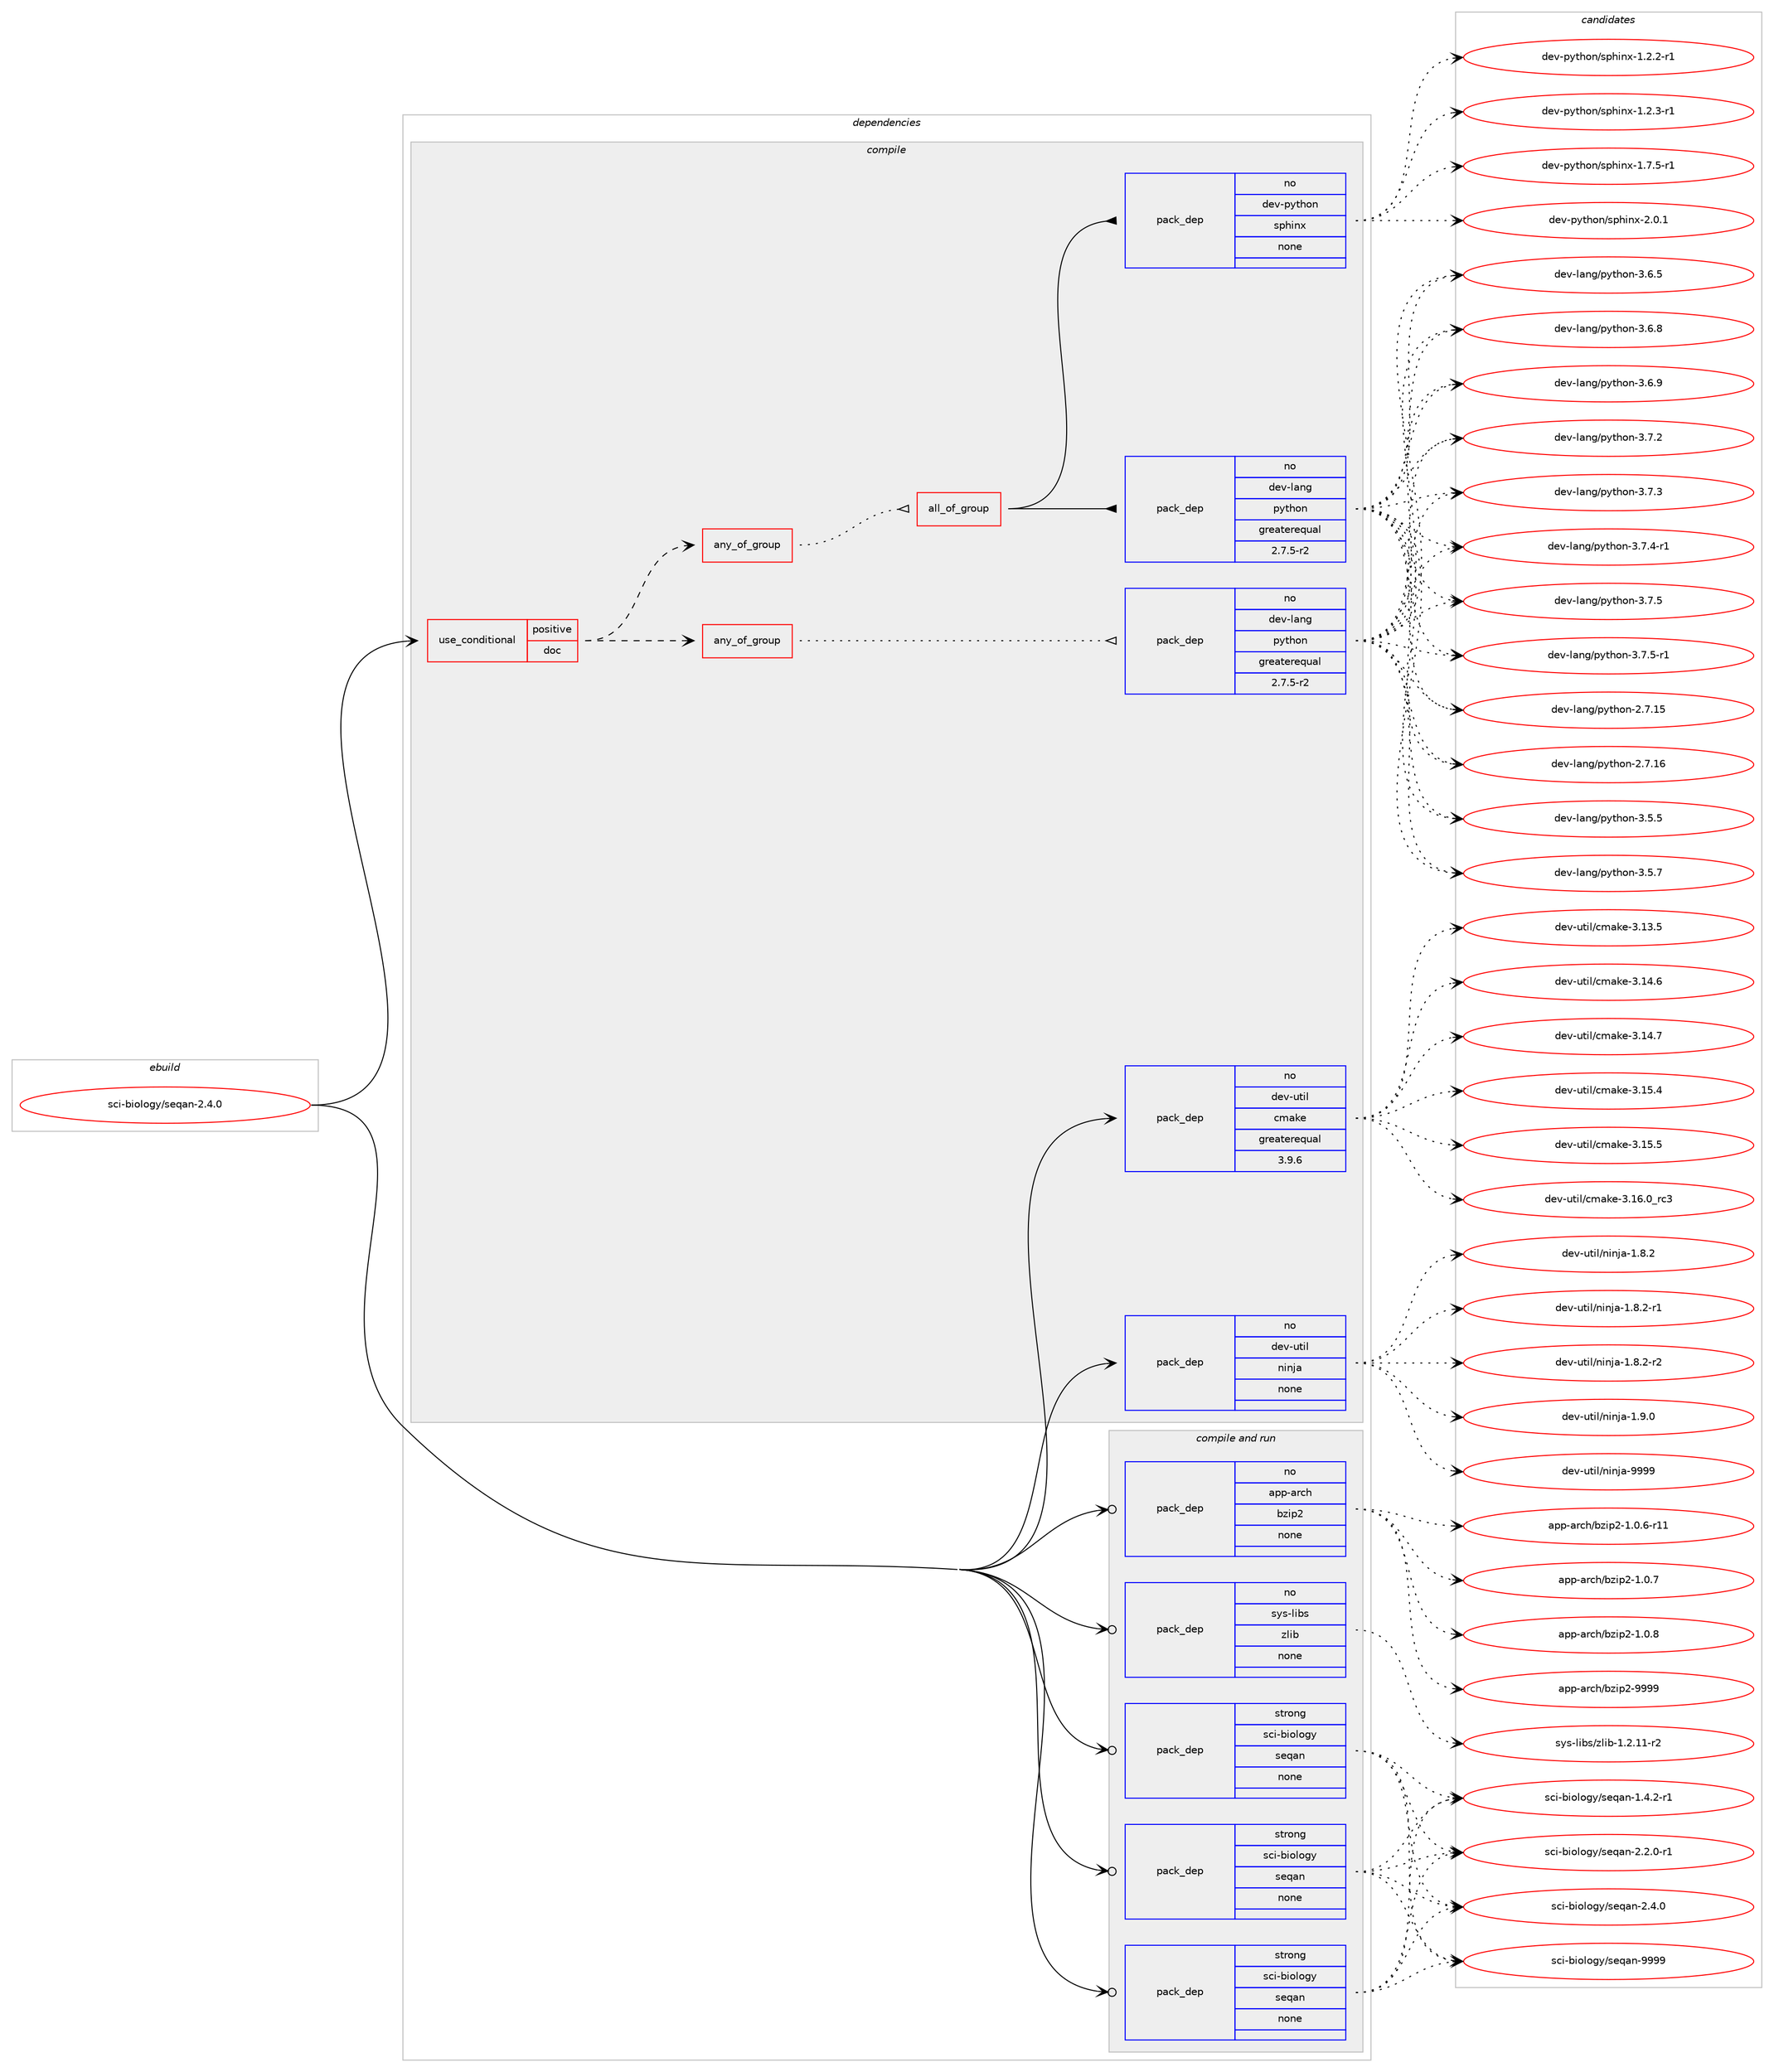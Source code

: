 digraph prolog {

# *************
# Graph options
# *************

newrank=true;
concentrate=true;
compound=true;
graph [rankdir=LR,fontname=Helvetica,fontsize=10,ranksep=1.5];#, ranksep=2.5, nodesep=0.2];
edge  [arrowhead=vee];
node  [fontname=Helvetica,fontsize=10];

# **********
# The ebuild
# **********

subgraph cluster_leftcol {
color=gray;
rank=same;
label=<<i>ebuild</i>>;
id [label="sci-biology/seqan-2.4.0", color=red, width=4, href="../sci-biology/seqan-2.4.0.svg"];
}

# ****************
# The dependencies
# ****************

subgraph cluster_midcol {
color=gray;
label=<<i>dependencies</i>>;
subgraph cluster_compile {
fillcolor="#eeeeee";
style=filled;
label=<<i>compile</i>>;
subgraph cond206813 {
dependency850752 [label=<<TABLE BORDER="0" CELLBORDER="1" CELLSPACING="0" CELLPADDING="4"><TR><TD ROWSPAN="3" CELLPADDING="10">use_conditional</TD></TR><TR><TD>positive</TD></TR><TR><TD>doc</TD></TR></TABLE>>, shape=none, color=red];
subgraph any14503 {
dependency850753 [label=<<TABLE BORDER="0" CELLBORDER="1" CELLSPACING="0" CELLPADDING="4"><TR><TD CELLPADDING="10">any_of_group</TD></TR></TABLE>>, shape=none, color=red];subgraph all509 {
dependency850754 [label=<<TABLE BORDER="0" CELLBORDER="1" CELLSPACING="0" CELLPADDING="4"><TR><TD CELLPADDING="10">all_of_group</TD></TR></TABLE>>, shape=none, color=red];subgraph pack628930 {
dependency850755 [label=<<TABLE BORDER="0" CELLBORDER="1" CELLSPACING="0" CELLPADDING="4" WIDTH="220"><TR><TD ROWSPAN="6" CELLPADDING="30">pack_dep</TD></TR><TR><TD WIDTH="110">no</TD></TR><TR><TD>dev-lang</TD></TR><TR><TD>python</TD></TR><TR><TD>greaterequal</TD></TR><TR><TD>2.7.5-r2</TD></TR></TABLE>>, shape=none, color=blue];
}
dependency850754:e -> dependency850755:w [weight=20,style="solid",arrowhead="inv"];
subgraph pack628931 {
dependency850756 [label=<<TABLE BORDER="0" CELLBORDER="1" CELLSPACING="0" CELLPADDING="4" WIDTH="220"><TR><TD ROWSPAN="6" CELLPADDING="30">pack_dep</TD></TR><TR><TD WIDTH="110">no</TD></TR><TR><TD>dev-python</TD></TR><TR><TD>sphinx</TD></TR><TR><TD>none</TD></TR><TR><TD></TD></TR></TABLE>>, shape=none, color=blue];
}
dependency850754:e -> dependency850756:w [weight=20,style="solid",arrowhead="inv"];
}
dependency850753:e -> dependency850754:w [weight=20,style="dotted",arrowhead="oinv"];
}
dependency850752:e -> dependency850753:w [weight=20,style="dashed",arrowhead="vee"];
subgraph any14504 {
dependency850757 [label=<<TABLE BORDER="0" CELLBORDER="1" CELLSPACING="0" CELLPADDING="4"><TR><TD CELLPADDING="10">any_of_group</TD></TR></TABLE>>, shape=none, color=red];subgraph pack628932 {
dependency850758 [label=<<TABLE BORDER="0" CELLBORDER="1" CELLSPACING="0" CELLPADDING="4" WIDTH="220"><TR><TD ROWSPAN="6" CELLPADDING="30">pack_dep</TD></TR><TR><TD WIDTH="110">no</TD></TR><TR><TD>dev-lang</TD></TR><TR><TD>python</TD></TR><TR><TD>greaterequal</TD></TR><TR><TD>2.7.5-r2</TD></TR></TABLE>>, shape=none, color=blue];
}
dependency850757:e -> dependency850758:w [weight=20,style="dotted",arrowhead="oinv"];
}
dependency850752:e -> dependency850757:w [weight=20,style="dashed",arrowhead="vee"];
}
id:e -> dependency850752:w [weight=20,style="solid",arrowhead="vee"];
subgraph pack628933 {
dependency850759 [label=<<TABLE BORDER="0" CELLBORDER="1" CELLSPACING="0" CELLPADDING="4" WIDTH="220"><TR><TD ROWSPAN="6" CELLPADDING="30">pack_dep</TD></TR><TR><TD WIDTH="110">no</TD></TR><TR><TD>dev-util</TD></TR><TR><TD>cmake</TD></TR><TR><TD>greaterequal</TD></TR><TR><TD>3.9.6</TD></TR></TABLE>>, shape=none, color=blue];
}
id:e -> dependency850759:w [weight=20,style="solid",arrowhead="vee"];
subgraph pack628934 {
dependency850760 [label=<<TABLE BORDER="0" CELLBORDER="1" CELLSPACING="0" CELLPADDING="4" WIDTH="220"><TR><TD ROWSPAN="6" CELLPADDING="30">pack_dep</TD></TR><TR><TD WIDTH="110">no</TD></TR><TR><TD>dev-util</TD></TR><TR><TD>ninja</TD></TR><TR><TD>none</TD></TR><TR><TD></TD></TR></TABLE>>, shape=none, color=blue];
}
id:e -> dependency850760:w [weight=20,style="solid",arrowhead="vee"];
}
subgraph cluster_compileandrun {
fillcolor="#eeeeee";
style=filled;
label=<<i>compile and run</i>>;
subgraph pack628935 {
dependency850761 [label=<<TABLE BORDER="0" CELLBORDER="1" CELLSPACING="0" CELLPADDING="4" WIDTH="220"><TR><TD ROWSPAN="6" CELLPADDING="30">pack_dep</TD></TR><TR><TD WIDTH="110">no</TD></TR><TR><TD>app-arch</TD></TR><TR><TD>bzip2</TD></TR><TR><TD>none</TD></TR><TR><TD></TD></TR></TABLE>>, shape=none, color=blue];
}
id:e -> dependency850761:w [weight=20,style="solid",arrowhead="odotvee"];
subgraph pack628936 {
dependency850762 [label=<<TABLE BORDER="0" CELLBORDER="1" CELLSPACING="0" CELLPADDING="4" WIDTH="220"><TR><TD ROWSPAN="6" CELLPADDING="30">pack_dep</TD></TR><TR><TD WIDTH="110">no</TD></TR><TR><TD>sys-libs</TD></TR><TR><TD>zlib</TD></TR><TR><TD>none</TD></TR><TR><TD></TD></TR></TABLE>>, shape=none, color=blue];
}
id:e -> dependency850762:w [weight=20,style="solid",arrowhead="odotvee"];
subgraph pack628937 {
dependency850763 [label=<<TABLE BORDER="0" CELLBORDER="1" CELLSPACING="0" CELLPADDING="4" WIDTH="220"><TR><TD ROWSPAN="6" CELLPADDING="30">pack_dep</TD></TR><TR><TD WIDTH="110">strong</TD></TR><TR><TD>sci-biology</TD></TR><TR><TD>seqan</TD></TR><TR><TD>none</TD></TR><TR><TD></TD></TR></TABLE>>, shape=none, color=blue];
}
id:e -> dependency850763:w [weight=20,style="solid",arrowhead="odotvee"];
subgraph pack628938 {
dependency850764 [label=<<TABLE BORDER="0" CELLBORDER="1" CELLSPACING="0" CELLPADDING="4" WIDTH="220"><TR><TD ROWSPAN="6" CELLPADDING="30">pack_dep</TD></TR><TR><TD WIDTH="110">strong</TD></TR><TR><TD>sci-biology</TD></TR><TR><TD>seqan</TD></TR><TR><TD>none</TD></TR><TR><TD></TD></TR></TABLE>>, shape=none, color=blue];
}
id:e -> dependency850764:w [weight=20,style="solid",arrowhead="odotvee"];
subgraph pack628939 {
dependency850765 [label=<<TABLE BORDER="0" CELLBORDER="1" CELLSPACING="0" CELLPADDING="4" WIDTH="220"><TR><TD ROWSPAN="6" CELLPADDING="30">pack_dep</TD></TR><TR><TD WIDTH="110">strong</TD></TR><TR><TD>sci-biology</TD></TR><TR><TD>seqan</TD></TR><TR><TD>none</TD></TR><TR><TD></TD></TR></TABLE>>, shape=none, color=blue];
}
id:e -> dependency850765:w [weight=20,style="solid",arrowhead="odotvee"];
}
subgraph cluster_run {
fillcolor="#eeeeee";
style=filled;
label=<<i>run</i>>;
}
}

# **************
# The candidates
# **************

subgraph cluster_choices {
rank=same;
color=gray;
label=<<i>candidates</i>>;

subgraph choice628930 {
color=black;
nodesep=1;
choice10010111845108971101034711212111610411111045504655464953 [label="dev-lang/python-2.7.15", color=red, width=4,href="../dev-lang/python-2.7.15.svg"];
choice10010111845108971101034711212111610411111045504655464954 [label="dev-lang/python-2.7.16", color=red, width=4,href="../dev-lang/python-2.7.16.svg"];
choice100101118451089711010347112121116104111110455146534653 [label="dev-lang/python-3.5.5", color=red, width=4,href="../dev-lang/python-3.5.5.svg"];
choice100101118451089711010347112121116104111110455146534655 [label="dev-lang/python-3.5.7", color=red, width=4,href="../dev-lang/python-3.5.7.svg"];
choice100101118451089711010347112121116104111110455146544653 [label="dev-lang/python-3.6.5", color=red, width=4,href="../dev-lang/python-3.6.5.svg"];
choice100101118451089711010347112121116104111110455146544656 [label="dev-lang/python-3.6.8", color=red, width=4,href="../dev-lang/python-3.6.8.svg"];
choice100101118451089711010347112121116104111110455146544657 [label="dev-lang/python-3.6.9", color=red, width=4,href="../dev-lang/python-3.6.9.svg"];
choice100101118451089711010347112121116104111110455146554650 [label="dev-lang/python-3.7.2", color=red, width=4,href="../dev-lang/python-3.7.2.svg"];
choice100101118451089711010347112121116104111110455146554651 [label="dev-lang/python-3.7.3", color=red, width=4,href="../dev-lang/python-3.7.3.svg"];
choice1001011184510897110103471121211161041111104551465546524511449 [label="dev-lang/python-3.7.4-r1", color=red, width=4,href="../dev-lang/python-3.7.4-r1.svg"];
choice100101118451089711010347112121116104111110455146554653 [label="dev-lang/python-3.7.5", color=red, width=4,href="../dev-lang/python-3.7.5.svg"];
choice1001011184510897110103471121211161041111104551465546534511449 [label="dev-lang/python-3.7.5-r1", color=red, width=4,href="../dev-lang/python-3.7.5-r1.svg"];
dependency850755:e -> choice10010111845108971101034711212111610411111045504655464953:w [style=dotted,weight="100"];
dependency850755:e -> choice10010111845108971101034711212111610411111045504655464954:w [style=dotted,weight="100"];
dependency850755:e -> choice100101118451089711010347112121116104111110455146534653:w [style=dotted,weight="100"];
dependency850755:e -> choice100101118451089711010347112121116104111110455146534655:w [style=dotted,weight="100"];
dependency850755:e -> choice100101118451089711010347112121116104111110455146544653:w [style=dotted,weight="100"];
dependency850755:e -> choice100101118451089711010347112121116104111110455146544656:w [style=dotted,weight="100"];
dependency850755:e -> choice100101118451089711010347112121116104111110455146544657:w [style=dotted,weight="100"];
dependency850755:e -> choice100101118451089711010347112121116104111110455146554650:w [style=dotted,weight="100"];
dependency850755:e -> choice100101118451089711010347112121116104111110455146554651:w [style=dotted,weight="100"];
dependency850755:e -> choice1001011184510897110103471121211161041111104551465546524511449:w [style=dotted,weight="100"];
dependency850755:e -> choice100101118451089711010347112121116104111110455146554653:w [style=dotted,weight="100"];
dependency850755:e -> choice1001011184510897110103471121211161041111104551465546534511449:w [style=dotted,weight="100"];
}
subgraph choice628931 {
color=black;
nodesep=1;
choice10010111845112121116104111110471151121041051101204549465046504511449 [label="dev-python/sphinx-1.2.2-r1", color=red, width=4,href="../dev-python/sphinx-1.2.2-r1.svg"];
choice10010111845112121116104111110471151121041051101204549465046514511449 [label="dev-python/sphinx-1.2.3-r1", color=red, width=4,href="../dev-python/sphinx-1.2.3-r1.svg"];
choice10010111845112121116104111110471151121041051101204549465546534511449 [label="dev-python/sphinx-1.7.5-r1", color=red, width=4,href="../dev-python/sphinx-1.7.5-r1.svg"];
choice1001011184511212111610411111047115112104105110120455046484649 [label="dev-python/sphinx-2.0.1", color=red, width=4,href="../dev-python/sphinx-2.0.1.svg"];
dependency850756:e -> choice10010111845112121116104111110471151121041051101204549465046504511449:w [style=dotted,weight="100"];
dependency850756:e -> choice10010111845112121116104111110471151121041051101204549465046514511449:w [style=dotted,weight="100"];
dependency850756:e -> choice10010111845112121116104111110471151121041051101204549465546534511449:w [style=dotted,weight="100"];
dependency850756:e -> choice1001011184511212111610411111047115112104105110120455046484649:w [style=dotted,weight="100"];
}
subgraph choice628932 {
color=black;
nodesep=1;
choice10010111845108971101034711212111610411111045504655464953 [label="dev-lang/python-2.7.15", color=red, width=4,href="../dev-lang/python-2.7.15.svg"];
choice10010111845108971101034711212111610411111045504655464954 [label="dev-lang/python-2.7.16", color=red, width=4,href="../dev-lang/python-2.7.16.svg"];
choice100101118451089711010347112121116104111110455146534653 [label="dev-lang/python-3.5.5", color=red, width=4,href="../dev-lang/python-3.5.5.svg"];
choice100101118451089711010347112121116104111110455146534655 [label="dev-lang/python-3.5.7", color=red, width=4,href="../dev-lang/python-3.5.7.svg"];
choice100101118451089711010347112121116104111110455146544653 [label="dev-lang/python-3.6.5", color=red, width=4,href="../dev-lang/python-3.6.5.svg"];
choice100101118451089711010347112121116104111110455146544656 [label="dev-lang/python-3.6.8", color=red, width=4,href="../dev-lang/python-3.6.8.svg"];
choice100101118451089711010347112121116104111110455146544657 [label="dev-lang/python-3.6.9", color=red, width=4,href="../dev-lang/python-3.6.9.svg"];
choice100101118451089711010347112121116104111110455146554650 [label="dev-lang/python-3.7.2", color=red, width=4,href="../dev-lang/python-3.7.2.svg"];
choice100101118451089711010347112121116104111110455146554651 [label="dev-lang/python-3.7.3", color=red, width=4,href="../dev-lang/python-3.7.3.svg"];
choice1001011184510897110103471121211161041111104551465546524511449 [label="dev-lang/python-3.7.4-r1", color=red, width=4,href="../dev-lang/python-3.7.4-r1.svg"];
choice100101118451089711010347112121116104111110455146554653 [label="dev-lang/python-3.7.5", color=red, width=4,href="../dev-lang/python-3.7.5.svg"];
choice1001011184510897110103471121211161041111104551465546534511449 [label="dev-lang/python-3.7.5-r1", color=red, width=4,href="../dev-lang/python-3.7.5-r1.svg"];
dependency850758:e -> choice10010111845108971101034711212111610411111045504655464953:w [style=dotted,weight="100"];
dependency850758:e -> choice10010111845108971101034711212111610411111045504655464954:w [style=dotted,weight="100"];
dependency850758:e -> choice100101118451089711010347112121116104111110455146534653:w [style=dotted,weight="100"];
dependency850758:e -> choice100101118451089711010347112121116104111110455146534655:w [style=dotted,weight="100"];
dependency850758:e -> choice100101118451089711010347112121116104111110455146544653:w [style=dotted,weight="100"];
dependency850758:e -> choice100101118451089711010347112121116104111110455146544656:w [style=dotted,weight="100"];
dependency850758:e -> choice100101118451089711010347112121116104111110455146544657:w [style=dotted,weight="100"];
dependency850758:e -> choice100101118451089711010347112121116104111110455146554650:w [style=dotted,weight="100"];
dependency850758:e -> choice100101118451089711010347112121116104111110455146554651:w [style=dotted,weight="100"];
dependency850758:e -> choice1001011184510897110103471121211161041111104551465546524511449:w [style=dotted,weight="100"];
dependency850758:e -> choice100101118451089711010347112121116104111110455146554653:w [style=dotted,weight="100"];
dependency850758:e -> choice1001011184510897110103471121211161041111104551465546534511449:w [style=dotted,weight="100"];
}
subgraph choice628933 {
color=black;
nodesep=1;
choice1001011184511711610510847991099710710145514649514653 [label="dev-util/cmake-3.13.5", color=red, width=4,href="../dev-util/cmake-3.13.5.svg"];
choice1001011184511711610510847991099710710145514649524654 [label="dev-util/cmake-3.14.6", color=red, width=4,href="../dev-util/cmake-3.14.6.svg"];
choice1001011184511711610510847991099710710145514649524655 [label="dev-util/cmake-3.14.7", color=red, width=4,href="../dev-util/cmake-3.14.7.svg"];
choice1001011184511711610510847991099710710145514649534652 [label="dev-util/cmake-3.15.4", color=red, width=4,href="../dev-util/cmake-3.15.4.svg"];
choice1001011184511711610510847991099710710145514649534653 [label="dev-util/cmake-3.15.5", color=red, width=4,href="../dev-util/cmake-3.15.5.svg"];
choice1001011184511711610510847991099710710145514649544648951149951 [label="dev-util/cmake-3.16.0_rc3", color=red, width=4,href="../dev-util/cmake-3.16.0_rc3.svg"];
dependency850759:e -> choice1001011184511711610510847991099710710145514649514653:w [style=dotted,weight="100"];
dependency850759:e -> choice1001011184511711610510847991099710710145514649524654:w [style=dotted,weight="100"];
dependency850759:e -> choice1001011184511711610510847991099710710145514649524655:w [style=dotted,weight="100"];
dependency850759:e -> choice1001011184511711610510847991099710710145514649534652:w [style=dotted,weight="100"];
dependency850759:e -> choice1001011184511711610510847991099710710145514649534653:w [style=dotted,weight="100"];
dependency850759:e -> choice1001011184511711610510847991099710710145514649544648951149951:w [style=dotted,weight="100"];
}
subgraph choice628934 {
color=black;
nodesep=1;
choice100101118451171161051084711010511010697454946564650 [label="dev-util/ninja-1.8.2", color=red, width=4,href="../dev-util/ninja-1.8.2.svg"];
choice1001011184511711610510847110105110106974549465646504511449 [label="dev-util/ninja-1.8.2-r1", color=red, width=4,href="../dev-util/ninja-1.8.2-r1.svg"];
choice1001011184511711610510847110105110106974549465646504511450 [label="dev-util/ninja-1.8.2-r2", color=red, width=4,href="../dev-util/ninja-1.8.2-r2.svg"];
choice100101118451171161051084711010511010697454946574648 [label="dev-util/ninja-1.9.0", color=red, width=4,href="../dev-util/ninja-1.9.0.svg"];
choice1001011184511711610510847110105110106974557575757 [label="dev-util/ninja-9999", color=red, width=4,href="../dev-util/ninja-9999.svg"];
dependency850760:e -> choice100101118451171161051084711010511010697454946564650:w [style=dotted,weight="100"];
dependency850760:e -> choice1001011184511711610510847110105110106974549465646504511449:w [style=dotted,weight="100"];
dependency850760:e -> choice1001011184511711610510847110105110106974549465646504511450:w [style=dotted,weight="100"];
dependency850760:e -> choice100101118451171161051084711010511010697454946574648:w [style=dotted,weight="100"];
dependency850760:e -> choice1001011184511711610510847110105110106974557575757:w [style=dotted,weight="100"];
}
subgraph choice628935 {
color=black;
nodesep=1;
choice97112112459711499104479812210511250454946484654451144949 [label="app-arch/bzip2-1.0.6-r11", color=red, width=4,href="../app-arch/bzip2-1.0.6-r11.svg"];
choice97112112459711499104479812210511250454946484655 [label="app-arch/bzip2-1.0.7", color=red, width=4,href="../app-arch/bzip2-1.0.7.svg"];
choice97112112459711499104479812210511250454946484656 [label="app-arch/bzip2-1.0.8", color=red, width=4,href="../app-arch/bzip2-1.0.8.svg"];
choice971121124597114991044798122105112504557575757 [label="app-arch/bzip2-9999", color=red, width=4,href="../app-arch/bzip2-9999.svg"];
dependency850761:e -> choice97112112459711499104479812210511250454946484654451144949:w [style=dotted,weight="100"];
dependency850761:e -> choice97112112459711499104479812210511250454946484655:w [style=dotted,weight="100"];
dependency850761:e -> choice97112112459711499104479812210511250454946484656:w [style=dotted,weight="100"];
dependency850761:e -> choice971121124597114991044798122105112504557575757:w [style=dotted,weight="100"];
}
subgraph choice628936 {
color=black;
nodesep=1;
choice11512111545108105981154712210810598454946504649494511450 [label="sys-libs/zlib-1.2.11-r2", color=red, width=4,href="../sys-libs/zlib-1.2.11-r2.svg"];
dependency850762:e -> choice11512111545108105981154712210810598454946504649494511450:w [style=dotted,weight="100"];
}
subgraph choice628937 {
color=black;
nodesep=1;
choice11599105459810511110811110312147115101113971104549465246504511449 [label="sci-biology/seqan-1.4.2-r1", color=red, width=4,href="../sci-biology/seqan-1.4.2-r1.svg"];
choice11599105459810511110811110312147115101113971104550465046484511449 [label="sci-biology/seqan-2.2.0-r1", color=red, width=4,href="../sci-biology/seqan-2.2.0-r1.svg"];
choice1159910545981051111081111031214711510111397110455046524648 [label="sci-biology/seqan-2.4.0", color=red, width=4,href="../sci-biology/seqan-2.4.0.svg"];
choice11599105459810511110811110312147115101113971104557575757 [label="sci-biology/seqan-9999", color=red, width=4,href="../sci-biology/seqan-9999.svg"];
dependency850763:e -> choice11599105459810511110811110312147115101113971104549465246504511449:w [style=dotted,weight="100"];
dependency850763:e -> choice11599105459810511110811110312147115101113971104550465046484511449:w [style=dotted,weight="100"];
dependency850763:e -> choice1159910545981051111081111031214711510111397110455046524648:w [style=dotted,weight="100"];
dependency850763:e -> choice11599105459810511110811110312147115101113971104557575757:w [style=dotted,weight="100"];
}
subgraph choice628938 {
color=black;
nodesep=1;
choice11599105459810511110811110312147115101113971104549465246504511449 [label="sci-biology/seqan-1.4.2-r1", color=red, width=4,href="../sci-biology/seqan-1.4.2-r1.svg"];
choice11599105459810511110811110312147115101113971104550465046484511449 [label="sci-biology/seqan-2.2.0-r1", color=red, width=4,href="../sci-biology/seqan-2.2.0-r1.svg"];
choice1159910545981051111081111031214711510111397110455046524648 [label="sci-biology/seqan-2.4.0", color=red, width=4,href="../sci-biology/seqan-2.4.0.svg"];
choice11599105459810511110811110312147115101113971104557575757 [label="sci-biology/seqan-9999", color=red, width=4,href="../sci-biology/seqan-9999.svg"];
dependency850764:e -> choice11599105459810511110811110312147115101113971104549465246504511449:w [style=dotted,weight="100"];
dependency850764:e -> choice11599105459810511110811110312147115101113971104550465046484511449:w [style=dotted,weight="100"];
dependency850764:e -> choice1159910545981051111081111031214711510111397110455046524648:w [style=dotted,weight="100"];
dependency850764:e -> choice11599105459810511110811110312147115101113971104557575757:w [style=dotted,weight="100"];
}
subgraph choice628939 {
color=black;
nodesep=1;
choice11599105459810511110811110312147115101113971104549465246504511449 [label="sci-biology/seqan-1.4.2-r1", color=red, width=4,href="../sci-biology/seqan-1.4.2-r1.svg"];
choice11599105459810511110811110312147115101113971104550465046484511449 [label="sci-biology/seqan-2.2.0-r1", color=red, width=4,href="../sci-biology/seqan-2.2.0-r1.svg"];
choice1159910545981051111081111031214711510111397110455046524648 [label="sci-biology/seqan-2.4.0", color=red, width=4,href="../sci-biology/seqan-2.4.0.svg"];
choice11599105459810511110811110312147115101113971104557575757 [label="sci-biology/seqan-9999", color=red, width=4,href="../sci-biology/seqan-9999.svg"];
dependency850765:e -> choice11599105459810511110811110312147115101113971104549465246504511449:w [style=dotted,weight="100"];
dependency850765:e -> choice11599105459810511110811110312147115101113971104550465046484511449:w [style=dotted,weight="100"];
dependency850765:e -> choice1159910545981051111081111031214711510111397110455046524648:w [style=dotted,weight="100"];
dependency850765:e -> choice11599105459810511110811110312147115101113971104557575757:w [style=dotted,weight="100"];
}
}

}
